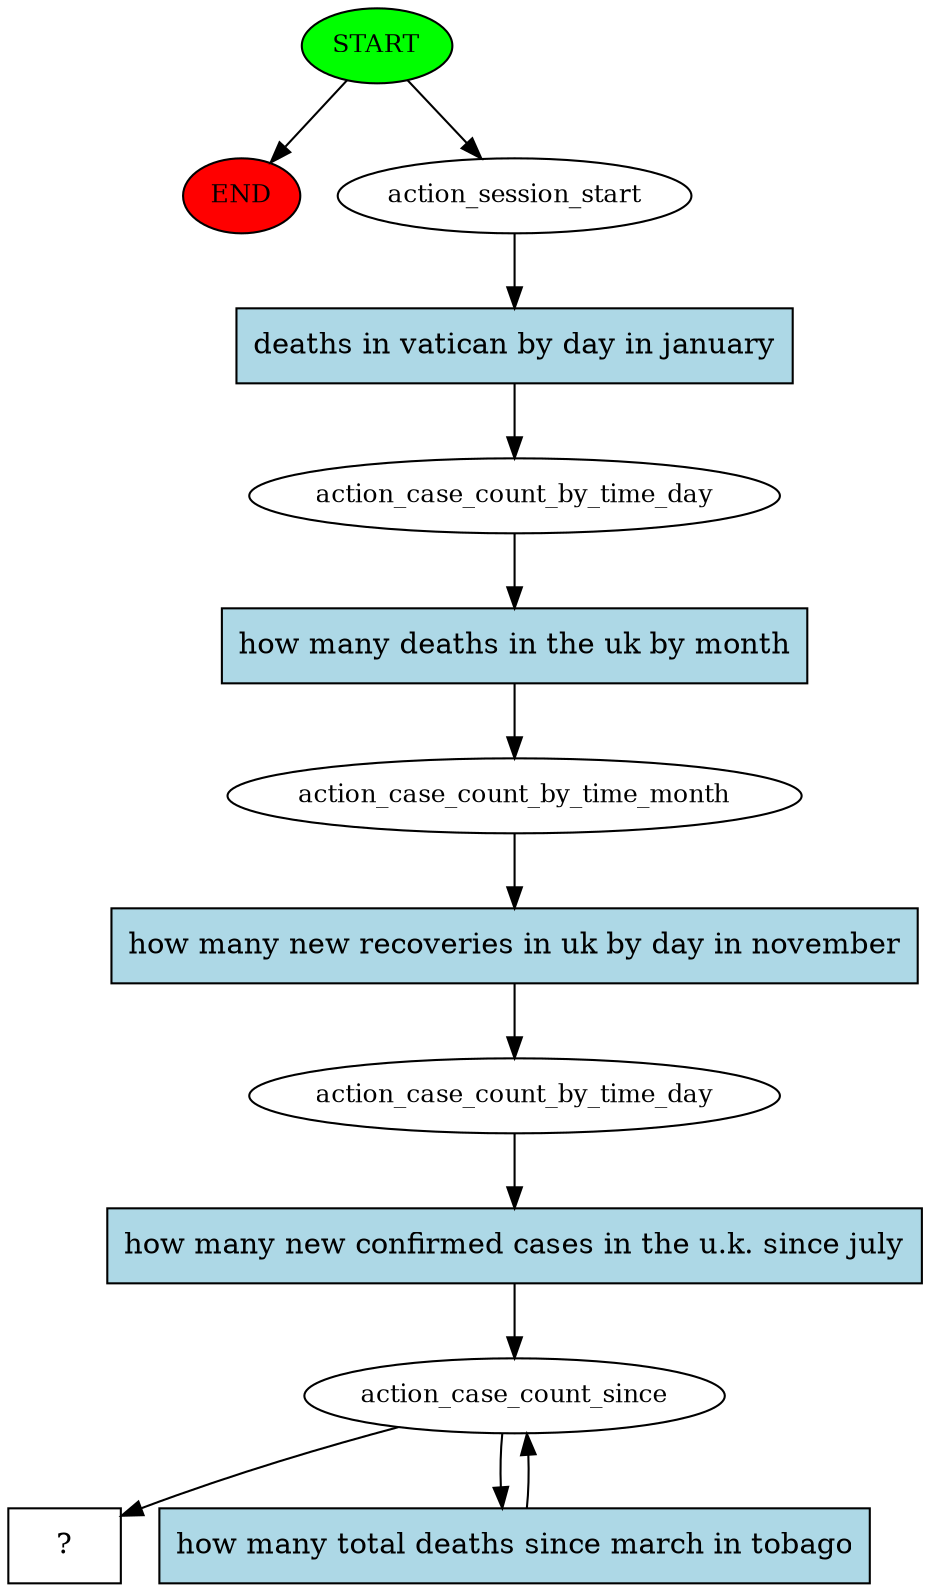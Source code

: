 digraph  {
0 [class="start active", fillcolor=green, fontsize=12, label=START, style=filled];
"-1" [class=end, fillcolor=red, fontsize=12, label=END, style=filled];
1 [class=active, fontsize=12, label=action_session_start];
2 [class=active, fontsize=12, label=action_case_count_by_time_day];
3 [class=active, fontsize=12, label=action_case_count_by_time_month];
4 [class=active, fontsize=12, label=action_case_count_by_time_day];
5 [class=active, fontsize=12, label=action_case_count_since];
10 [class="intent dashed active", label="  ?  ", shape=rect];
11 [class="intent active", fillcolor=lightblue, label="deaths in vatican by day in january", shape=rect, style=filled];
12 [class="intent active", fillcolor=lightblue, label="how many deaths in the uk by month", shape=rect, style=filled];
13 [class="intent active", fillcolor=lightblue, label="how many new recoveries in uk by day in november", shape=rect, style=filled];
14 [class="intent active", fillcolor=lightblue, label="how many new confirmed cases in the u.k. since july", shape=rect, style=filled];
15 [class="intent active", fillcolor=lightblue, label="how many total deaths since march in tobago", shape=rect, style=filled];
0 -> "-1"  [class="", key=NONE, label=""];
0 -> 1  [class=active, key=NONE, label=""];
1 -> 11  [class=active, key=0];
2 -> 12  [class=active, key=0];
3 -> 13  [class=active, key=0];
4 -> 14  [class=active, key=0];
5 -> 10  [class=active, key=NONE, label=""];
5 -> 15  [class=active, key=0];
11 -> 2  [class=active, key=0];
12 -> 3  [class=active, key=0];
13 -> 4  [class=active, key=0];
14 -> 5  [class=active, key=0];
15 -> 5  [class=active, key=0];
}
